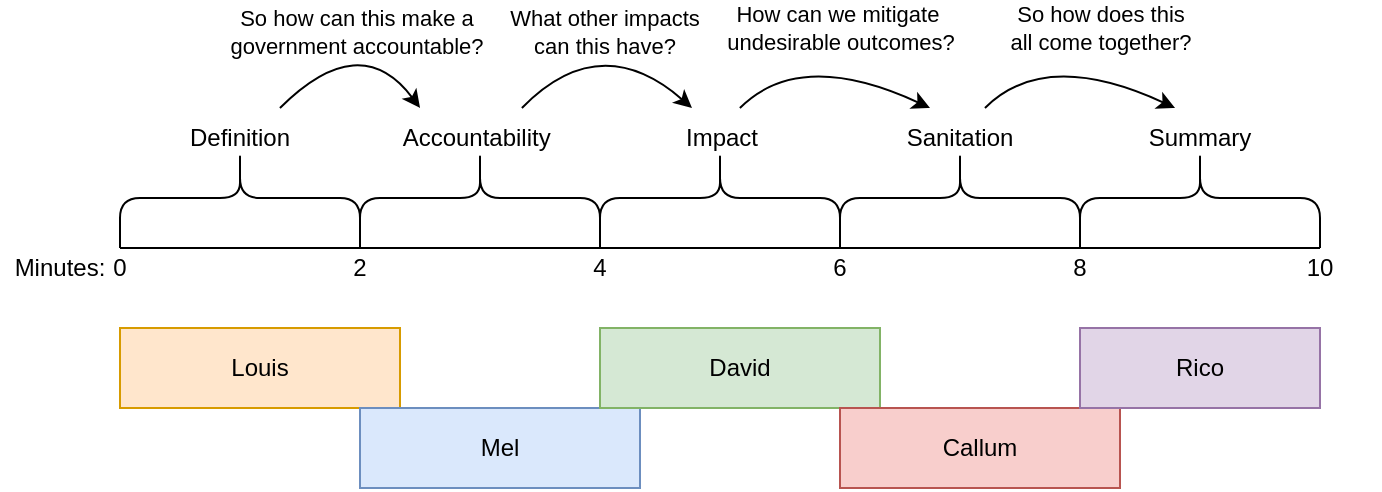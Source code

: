 <mxfile version="20.5.1" type="github">
  <diagram id="Hfp_nFBmrhLJfmmzOQYd" name="Page-1">
    <mxGraphModel dx="457" dy="426" grid="1" gridSize="10" guides="1" tooltips="1" connect="1" arrows="1" fold="1" page="1" pageScale="1" pageWidth="827" pageHeight="1169" math="0" shadow="0">
      <root>
        <mxCell id="0" />
        <mxCell id="1" parent="0" />
        <mxCell id="ri2petY9jx9FyZ6Wmgi--1" value="" style="endArrow=none;html=1;rounded=0;" parent="1" edge="1">
          <mxGeometry width="50" height="50" relative="1" as="geometry">
            <mxPoint x="120" y="280" as="sourcePoint" />
            <mxPoint x="720" y="280" as="targetPoint" />
          </mxGeometry>
        </mxCell>
        <mxCell id="ri2petY9jx9FyZ6Wmgi--3" value="0" style="text;html=1;strokeColor=none;fillColor=none;align=center;verticalAlign=middle;whiteSpace=wrap;rounded=0;" parent="1" vertex="1">
          <mxGeometry x="110" y="280" width="20" height="20" as="geometry" />
        </mxCell>
        <mxCell id="ri2petY9jx9FyZ6Wmgi--6" value="Definition" style="text;html=1;strokeColor=none;fillColor=none;align=center;verticalAlign=middle;whiteSpace=wrap;rounded=0;" parent="1" vertex="1">
          <mxGeometry x="150" y="210" width="60" height="30" as="geometry" />
        </mxCell>
        <mxCell id="ri2petY9jx9FyZ6Wmgi--10" value="Minutes:" style="text;html=1;strokeColor=none;fillColor=none;align=center;verticalAlign=middle;whiteSpace=wrap;rounded=0;" parent="1" vertex="1">
          <mxGeometry x="60" y="275" width="60" height="30" as="geometry" />
        </mxCell>
        <mxCell id="ri2petY9jx9FyZ6Wmgi--11" value="2" style="text;html=1;strokeColor=none;fillColor=none;align=center;verticalAlign=middle;whiteSpace=wrap;rounded=0;" parent="1" vertex="1">
          <mxGeometry x="210" y="275" width="60" height="30" as="geometry" />
        </mxCell>
        <mxCell id="ri2petY9jx9FyZ6Wmgi--13" value="4" style="text;html=1;strokeColor=none;fillColor=none;align=center;verticalAlign=middle;whiteSpace=wrap;rounded=0;" parent="1" vertex="1">
          <mxGeometry x="330" y="275" width="60" height="30" as="geometry" />
        </mxCell>
        <mxCell id="ri2petY9jx9FyZ6Wmgi--15" value="6" style="text;html=1;strokeColor=none;fillColor=none;align=center;verticalAlign=middle;whiteSpace=wrap;rounded=0;" parent="1" vertex="1">
          <mxGeometry x="450" y="275" width="60" height="30" as="geometry" />
        </mxCell>
        <mxCell id="ri2petY9jx9FyZ6Wmgi--16" value="8" style="text;html=1;strokeColor=none;fillColor=none;align=center;verticalAlign=middle;whiteSpace=wrap;rounded=0;" parent="1" vertex="1">
          <mxGeometry x="570" y="275" width="60" height="30" as="geometry" />
        </mxCell>
        <mxCell id="ri2petY9jx9FyZ6Wmgi--17" value="10" style="text;html=1;strokeColor=none;fillColor=none;align=center;verticalAlign=middle;whiteSpace=wrap;rounded=0;" parent="1" vertex="1">
          <mxGeometry x="690" y="275" width="60" height="30" as="geometry" />
        </mxCell>
        <mxCell id="ri2petY9jx9FyZ6Wmgi--20" value="Louis" style="rounded=0;whiteSpace=wrap;html=1;fillColor=#ffe6cc;strokeColor=#d79b00;" parent="1" vertex="1">
          <mxGeometry x="120" y="320" width="140" height="40" as="geometry" />
        </mxCell>
        <mxCell id="ri2petY9jx9FyZ6Wmgi--21" value="Mel" style="rounded=0;whiteSpace=wrap;html=1;fillColor=#dae8fc;strokeColor=#6c8ebf;" parent="1" vertex="1">
          <mxGeometry x="240" y="360" width="140" height="40" as="geometry" />
        </mxCell>
        <mxCell id="ri2petY9jx9FyZ6Wmgi--23" value="David" style="rounded=0;whiteSpace=wrap;html=1;fillColor=#d5e8d4;strokeColor=#82b366;" parent="1" vertex="1">
          <mxGeometry x="360" y="320" width="140" height="40" as="geometry" />
        </mxCell>
        <mxCell id="ri2petY9jx9FyZ6Wmgi--24" value="Callum" style="rounded=0;whiteSpace=wrap;html=1;fillColor=#f8cecc;strokeColor=#b85450;" parent="1" vertex="1">
          <mxGeometry x="480" y="360" width="140" height="40" as="geometry" />
        </mxCell>
        <mxCell id="ri2petY9jx9FyZ6Wmgi--25" value="Rico" style="rounded=0;whiteSpace=wrap;html=1;fillColor=#e1d5e7;strokeColor=#9673a6;" parent="1" vertex="1">
          <mxGeometry x="600" y="320" width="120" height="40" as="geometry" />
        </mxCell>
        <mxCell id="ri2petY9jx9FyZ6Wmgi--27" value="Accountability&amp;nbsp;" style="text;html=1;strokeColor=none;fillColor=none;align=center;verticalAlign=middle;whiteSpace=wrap;rounded=0;" parent="1" vertex="1">
          <mxGeometry x="255" y="210" width="90" height="30" as="geometry" />
        </mxCell>
        <mxCell id="ri2petY9jx9FyZ6Wmgi--28" value="" style="shape=curlyBracket;whiteSpace=wrap;html=1;rounded=1;direction=south;" parent="1" vertex="1">
          <mxGeometry x="120" y="230" width="120" height="50" as="geometry" />
        </mxCell>
        <mxCell id="ri2petY9jx9FyZ6Wmgi--29" value="" style="shape=curlyBracket;whiteSpace=wrap;html=1;rounded=1;direction=south;" parent="1" vertex="1">
          <mxGeometry x="240" y="230" width="120" height="50" as="geometry" />
        </mxCell>
        <mxCell id="ri2petY9jx9FyZ6Wmgi--30" value="" style="shape=curlyBracket;whiteSpace=wrap;html=1;rounded=1;direction=south;" parent="1" vertex="1">
          <mxGeometry x="360" y="230" width="120" height="50" as="geometry" />
        </mxCell>
        <mxCell id="ri2petY9jx9FyZ6Wmgi--31" value="Impact" style="text;html=1;strokeColor=none;fillColor=none;align=center;verticalAlign=middle;whiteSpace=wrap;rounded=0;" parent="1" vertex="1">
          <mxGeometry x="391" y="210" width="60" height="30" as="geometry" />
        </mxCell>
        <mxCell id="ri2petY9jx9FyZ6Wmgi--32" value="" style="shape=curlyBracket;whiteSpace=wrap;html=1;rounded=1;direction=south;" parent="1" vertex="1">
          <mxGeometry x="480" y="230" width="120" height="50" as="geometry" />
        </mxCell>
        <mxCell id="ri2petY9jx9FyZ6Wmgi--33" value="Sanitation" style="text;html=1;strokeColor=none;fillColor=none;align=center;verticalAlign=middle;whiteSpace=wrap;rounded=0;" parent="1" vertex="1">
          <mxGeometry x="510" y="210" width="60" height="30" as="geometry" />
        </mxCell>
        <mxCell id="ri2petY9jx9FyZ6Wmgi--34" value="" style="shape=curlyBracket;whiteSpace=wrap;html=1;rounded=1;direction=south;" parent="1" vertex="1">
          <mxGeometry x="600" y="230" width="120" height="50" as="geometry" />
        </mxCell>
        <mxCell id="Hngakcid7h4D51hFVWwR-1" value="Summary" style="text;html=1;strokeColor=none;fillColor=none;align=center;verticalAlign=middle;whiteSpace=wrap;rounded=0;" vertex="1" parent="1">
          <mxGeometry x="630" y="215" width="60" height="20" as="geometry" />
        </mxCell>
        <mxCell id="Hngakcid7h4D51hFVWwR-2" value="So how can this make a &lt;br&gt;government accountable?" style="endArrow=classic;html=1;entryX=0.167;entryY=0;entryDx=0;entryDy=0;entryPerimeter=0;exitX=0.833;exitY=0;exitDx=0;exitDy=0;exitPerimeter=0;curved=1;" edge="1" parent="1" source="ri2petY9jx9FyZ6Wmgi--6" target="ri2petY9jx9FyZ6Wmgi--27">
          <mxGeometry x="0.001" width="50" height="50" relative="1" as="geometry">
            <mxPoint x="220" y="200" as="sourcePoint" />
            <mxPoint x="220" y="190" as="targetPoint" />
            <Array as="points">
              <mxPoint x="240" y="170" />
            </Array>
            <mxPoint as="offset" />
          </mxGeometry>
        </mxCell>
        <mxCell id="Hngakcid7h4D51hFVWwR-3" value="What other impacts &lt;br&gt;can this have?" style="endArrow=classic;html=1;entryX=0.25;entryY=0;entryDx=0;entryDy=0;exitX=0.833;exitY=0;exitDx=0;exitDy=0;exitPerimeter=0;curved=1;" edge="1" parent="1" target="ri2petY9jx9FyZ6Wmgi--31">
          <mxGeometry width="50" height="50" relative="1" as="geometry">
            <mxPoint x="320.95" y="210" as="sourcePoint" />
            <mxPoint x="391" y="210" as="targetPoint" />
            <Array as="points">
              <mxPoint x="360" y="170" />
            </Array>
          </mxGeometry>
        </mxCell>
        <mxCell id="Hngakcid7h4D51hFVWwR-4" value="How can we mitigate&amp;nbsp;&lt;br&gt;undesirable outcomes?" style="endArrow=classic;html=1;entryX=0.25;entryY=0;entryDx=0;entryDy=0;exitX=0.833;exitY=0;exitDx=0;exitDy=0;exitPerimeter=0;curved=1;" edge="1" parent="1" target="ri2petY9jx9FyZ6Wmgi--33">
          <mxGeometry x="-0.006" y="17" width="50" height="50" relative="1" as="geometry">
            <mxPoint x="429.95" y="210" as="sourcePoint" />
            <mxPoint x="500" y="210" as="targetPoint" />
            <Array as="points">
              <mxPoint x="459.97" y="180" />
            </Array>
            <mxPoint as="offset" />
          </mxGeometry>
        </mxCell>
        <mxCell id="Hngakcid7h4D51hFVWwR-6" value="So how does this &lt;br&gt;all come together?" style="endArrow=classic;html=1;entryX=0.25;entryY=0;entryDx=0;entryDy=0;exitX=0.833;exitY=0;exitDx=0;exitDy=0;exitPerimeter=0;curved=1;" edge="1" parent="1">
          <mxGeometry x="0.109" y="21" width="50" height="50" relative="1" as="geometry">
            <mxPoint x="552.48" y="210" as="sourcePoint" />
            <mxPoint x="647.53" y="210" as="targetPoint" />
            <Array as="points">
              <mxPoint x="582.5" y="180" />
            </Array>
            <mxPoint as="offset" />
          </mxGeometry>
        </mxCell>
      </root>
    </mxGraphModel>
  </diagram>
</mxfile>
